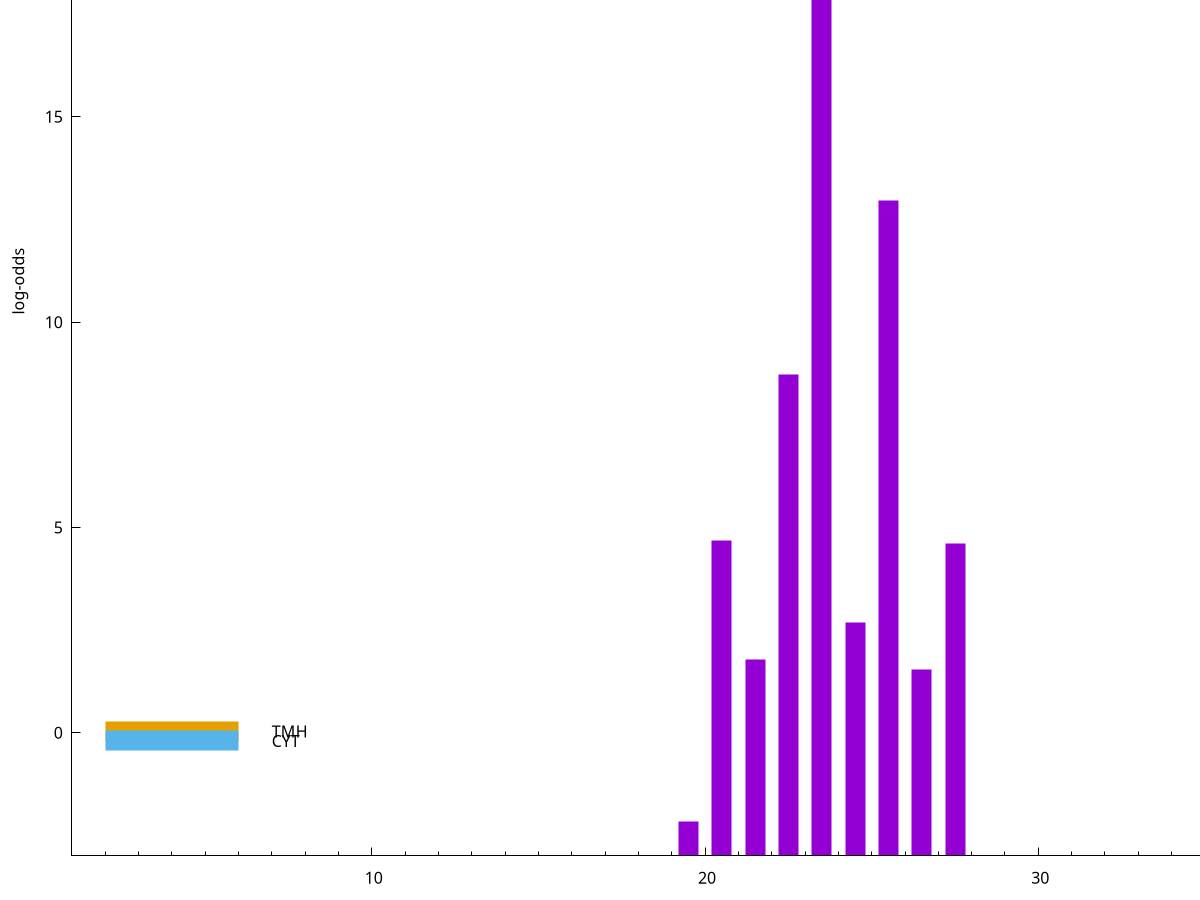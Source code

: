 set title "LipoP predictions for SRR4017849.gff"
set size 2., 1.4
set xrange [1:70] 
set mxtics 10
set yrange [-3:25]
set y2range [0:28]
set ylabel "log-odds"
set term postscript eps color solid "Helvetica" 30
set output "SRR4017849.gff37.eps"
set arrow from 2,20.5278 to 6,20.5278 nohead lt 1 lw 20
set label "SpI" at 7,20.5278
set arrow from 2,0.0304018 to 6,0.0304018 nohead lt 4 lw 20
set label "TMH" at 7,0.0304018
set arrow from 2,-0.200913 to 6,-0.200913 nohead lt 3 lw 20
set label "CYT" at 7,-0.200913
set arrow from 2,20.5278 to 6,20.5278 nohead lt 1 lw 20
set label "SpI" at 7,20.5278
# NOTE: The scores below are the log-odds scores with the threshold
# NOTE: subtracted (a hack to make gnuplot make the histogram all
# NOTE: look nice).
plot "-" axes x1y2 title "" with impulses lt 1 lw 20
23.500000 23.519700
25.500000 15.957800
22.500000 11.723480
20.500000 7.690180
27.500000 7.605480
24.500000 5.682710
21.500000 4.775860
26.500000 4.545750
19.500000 0.839830
e
exit
